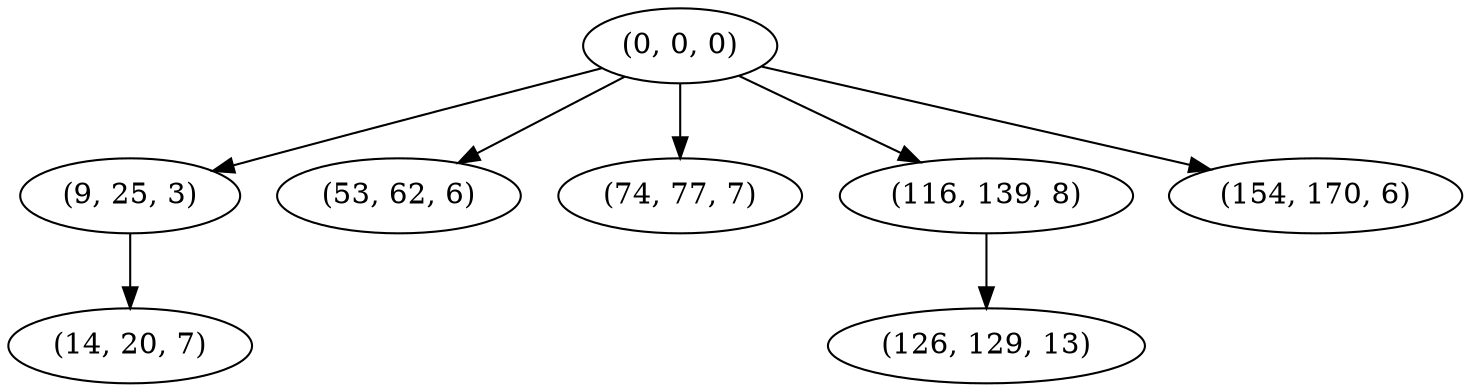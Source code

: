 digraph tree {
    "(0, 0, 0)";
    "(9, 25, 3)";
    "(14, 20, 7)";
    "(53, 62, 6)";
    "(74, 77, 7)";
    "(116, 139, 8)";
    "(126, 129, 13)";
    "(154, 170, 6)";
    "(0, 0, 0)" -> "(9, 25, 3)";
    "(0, 0, 0)" -> "(53, 62, 6)";
    "(0, 0, 0)" -> "(74, 77, 7)";
    "(0, 0, 0)" -> "(116, 139, 8)";
    "(0, 0, 0)" -> "(154, 170, 6)";
    "(9, 25, 3)" -> "(14, 20, 7)";
    "(116, 139, 8)" -> "(126, 129, 13)";
}
